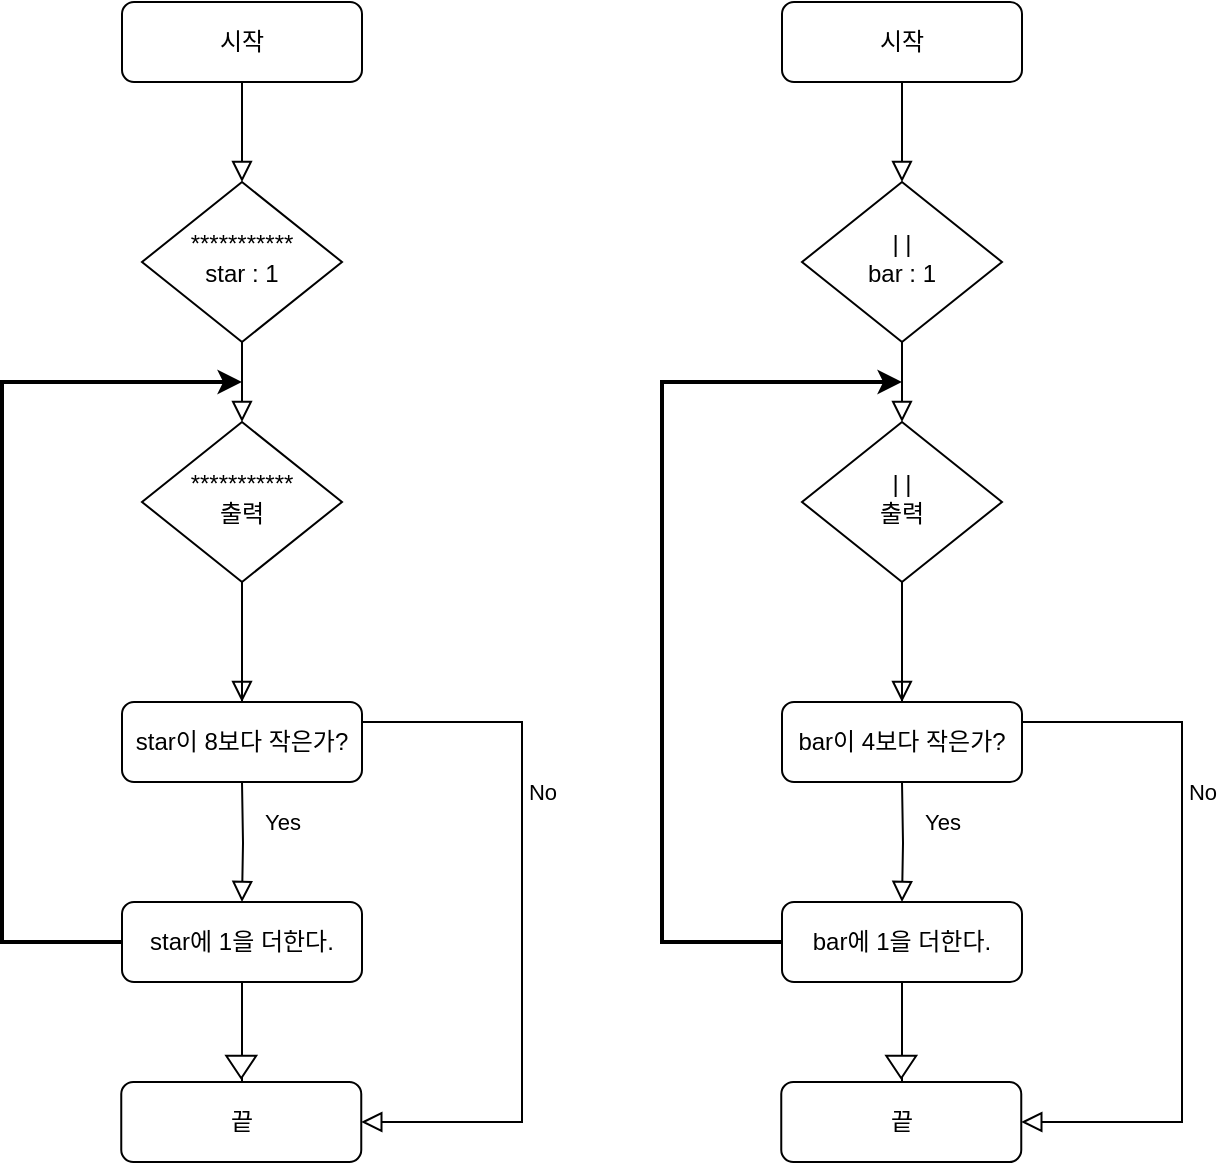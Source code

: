 <mxfile version="17.4.4" type="device"><diagram id="C5RBs43oDa-KdzZeNtuy" name="Page-1"><mxGraphModel dx="1127" dy="764" grid="1" gridSize="10" guides="1" tooltips="1" connect="1" arrows="1" fold="1" page="1" pageScale="1" pageWidth="827" pageHeight="1169" math="0" shadow="0"><root><mxCell id="WIyWlLk6GJQsqaUBKTNV-0"/><mxCell id="WIyWlLk6GJQsqaUBKTNV-1" parent="WIyWlLk6GJQsqaUBKTNV-0"/><mxCell id="WIyWlLk6GJQsqaUBKTNV-2" value="" style="rounded=0;html=1;jettySize=auto;orthogonalLoop=1;fontSize=11;endArrow=block;endFill=0;endSize=8;strokeWidth=1;shadow=0;labelBackgroundColor=none;edgeStyle=orthogonalEdgeStyle;" parent="WIyWlLk6GJQsqaUBKTNV-1" source="WIyWlLk6GJQsqaUBKTNV-3" target="WIyWlLk6GJQsqaUBKTNV-6" edge="1"><mxGeometry relative="1" as="geometry"/></mxCell><mxCell id="WIyWlLk6GJQsqaUBKTNV-3" value="시작" style="rounded=1;whiteSpace=wrap;html=1;fontSize=12;glass=0;strokeWidth=1;shadow=0;" parent="WIyWlLk6GJQsqaUBKTNV-1" vertex="1"><mxGeometry x="160" y="80" width="120" height="40" as="geometry"/></mxCell><mxCell id="WIyWlLk6GJQsqaUBKTNV-4" value="" style="rounded=0;html=1;jettySize=auto;orthogonalLoop=1;fontSize=11;endArrow=block;endFill=0;endSize=8;strokeWidth=1;shadow=0;labelBackgroundColor=none;edgeStyle=orthogonalEdgeStyle;" parent="WIyWlLk6GJQsqaUBKTNV-1" source="WIyWlLk6GJQsqaUBKTNV-6" target="WIyWlLk6GJQsqaUBKTNV-10" edge="1"><mxGeometry x="1" y="210" relative="1" as="geometry"><mxPoint x="-20" y="90" as="offset"/></mxGeometry></mxCell><mxCell id="WIyWlLk6GJQsqaUBKTNV-6" value="***********&lt;br&gt;star : 1" style="rhombus;whiteSpace=wrap;html=1;shadow=0;fontFamily=Helvetica;fontSize=12;align=center;strokeWidth=1;spacing=6;spacingTop=-4;" parent="WIyWlLk6GJQsqaUBKTNV-1" vertex="1"><mxGeometry x="170" y="170" width="100" height="80" as="geometry"/></mxCell><mxCell id="WIyWlLk6GJQsqaUBKTNV-8" value="" style="rounded=0;html=1;jettySize=auto;orthogonalLoop=1;fontSize=11;endArrow=block;endFill=0;endSize=8;strokeWidth=1;shadow=0;labelBackgroundColor=none;edgeStyle=orthogonalEdgeStyle;" parent="WIyWlLk6GJQsqaUBKTNV-1" source="WIyWlLk6GJQsqaUBKTNV-10" target="WIyWlLk6GJQsqaUBKTNV-11" edge="1"><mxGeometry x="0.333" y="20" relative="1" as="geometry"><mxPoint as="offset"/></mxGeometry></mxCell><mxCell id="WIyWlLk6GJQsqaUBKTNV-9" value="No" style="edgeStyle=orthogonalEdgeStyle;rounded=0;html=1;jettySize=auto;orthogonalLoop=1;fontSize=11;endArrow=block;endFill=0;endSize=8;strokeWidth=1;shadow=0;labelBackgroundColor=none;" parent="WIyWlLk6GJQsqaUBKTNV-1" source="WIyWlLk6GJQsqaUBKTNV-10" target="WIyWlLk6GJQsqaUBKTNV-12" edge="1"><mxGeometry y="10" relative="1" as="geometry"><mxPoint as="offset"/><Array as="points"><mxPoint x="220" y="440"/><mxPoint x="360" y="440"/><mxPoint x="360" y="640"/></Array></mxGeometry></mxCell><mxCell id="WIyWlLk6GJQsqaUBKTNV-10" value="***********&lt;br&gt;출력" style="rhombus;whiteSpace=wrap;html=1;shadow=0;fontFamily=Helvetica;fontSize=12;align=center;strokeWidth=1;spacing=6;spacingTop=-4;" parent="WIyWlLk6GJQsqaUBKTNV-1" vertex="1"><mxGeometry x="170" y="290" width="100" height="80" as="geometry"/></mxCell><mxCell id="WIyWlLk6GJQsqaUBKTNV-11" value="star이 8보다 작은가?" style="rounded=1;whiteSpace=wrap;html=1;fontSize=12;glass=0;strokeWidth=1;shadow=0;" parent="WIyWlLk6GJQsqaUBKTNV-1" vertex="1"><mxGeometry x="160" y="430" width="120" height="40" as="geometry"/></mxCell><mxCell id="WIyWlLk6GJQsqaUBKTNV-12" value="끝" style="rounded=1;whiteSpace=wrap;html=1;fontSize=12;glass=0;strokeWidth=1;shadow=0;" parent="WIyWlLk6GJQsqaUBKTNV-1" vertex="1"><mxGeometry x="159.63" y="620" width="120" height="40" as="geometry"/></mxCell><mxCell id="zq91iKX9Uk32ijeLHyA4-0" value="Yes" style="rounded=0;html=1;jettySize=auto;orthogonalLoop=1;fontSize=11;endArrow=block;endFill=0;endSize=8;strokeWidth=1;shadow=0;labelBackgroundColor=none;edgeStyle=orthogonalEdgeStyle;" edge="1" parent="WIyWlLk6GJQsqaUBKTNV-1" target="zq91iKX9Uk32ijeLHyA4-1"><mxGeometry x="-0.333" y="20" relative="1" as="geometry"><mxPoint as="offset"/><mxPoint x="220" y="470" as="sourcePoint"/></mxGeometry></mxCell><mxCell id="zq91iKX9Uk32ijeLHyA4-1" value="star에 1을 더한다." style="rounded=1;whiteSpace=wrap;html=1;fontSize=12;glass=0;strokeWidth=1;shadow=0;" vertex="1" parent="WIyWlLk6GJQsqaUBKTNV-1"><mxGeometry x="160" y="530" width="120" height="40" as="geometry"/></mxCell><mxCell id="zq91iKX9Uk32ijeLHyA4-4" style="edgeStyle=orthogonalEdgeStyle;rounded=0;orthogonalLoop=1;jettySize=auto;html=1;exitX=1;exitY=0;exitDx=0;exitDy=0;exitPerimeter=0;strokeWidth=2;" edge="1" parent="WIyWlLk6GJQsqaUBKTNV-1" source="zq91iKX9Uk32ijeLHyA4-2"><mxGeometry relative="1" as="geometry"><mxPoint x="220" y="270" as="targetPoint"/><Array as="points"><mxPoint x="180" y="270"/><mxPoint x="180" y="270"/></Array></mxGeometry></mxCell><mxCell id="zq91iKX9Uk32ijeLHyA4-2" value="" style="strokeWidth=2;html=1;shape=mxgraph.flowchart.annotation_1;align=left;pointerEvents=1;" vertex="1" parent="WIyWlLk6GJQsqaUBKTNV-1"><mxGeometry x="100" y="270" width="60" height="280" as="geometry"/></mxCell><mxCell id="zq91iKX9Uk32ijeLHyA4-5" value="" style="line;strokeWidth=1;direction=south;html=1;" vertex="1" parent="WIyWlLk6GJQsqaUBKTNV-1"><mxGeometry x="215" y="570" width="10" height="50" as="geometry"/></mxCell><mxCell id="zq91iKX9Uk32ijeLHyA4-6" value="" style="triangle;whiteSpace=wrap;html=1;strokeWidth=1;rotation=90;" vertex="1" parent="WIyWlLk6GJQsqaUBKTNV-1"><mxGeometry x="214" y="605" width="11.25" height="15" as="geometry"/></mxCell><mxCell id="zq91iKX9Uk32ijeLHyA4-8" value="" style="rounded=0;html=1;jettySize=auto;orthogonalLoop=1;fontSize=11;endArrow=block;endFill=0;endSize=8;strokeWidth=1;shadow=0;labelBackgroundColor=none;edgeStyle=orthogonalEdgeStyle;" edge="1" parent="WIyWlLk6GJQsqaUBKTNV-1" source="zq91iKX9Uk32ijeLHyA4-9" target="zq91iKX9Uk32ijeLHyA4-11"><mxGeometry relative="1" as="geometry"/></mxCell><mxCell id="zq91iKX9Uk32ijeLHyA4-9" value="시작" style="rounded=1;whiteSpace=wrap;html=1;fontSize=12;glass=0;strokeWidth=1;shadow=0;" vertex="1" parent="WIyWlLk6GJQsqaUBKTNV-1"><mxGeometry x="490" y="80" width="120" height="40" as="geometry"/></mxCell><mxCell id="zq91iKX9Uk32ijeLHyA4-10" value="" style="rounded=0;html=1;jettySize=auto;orthogonalLoop=1;fontSize=11;endArrow=block;endFill=0;endSize=8;strokeWidth=1;shadow=0;labelBackgroundColor=none;edgeStyle=orthogonalEdgeStyle;" edge="1" parent="WIyWlLk6GJQsqaUBKTNV-1" source="zq91iKX9Uk32ijeLHyA4-11" target="zq91iKX9Uk32ijeLHyA4-14"><mxGeometry x="1" y="210" relative="1" as="geometry"><mxPoint x="-20" y="90" as="offset"/></mxGeometry></mxCell><mxCell id="zq91iKX9Uk32ijeLHyA4-11" value="| |&lt;br&gt;bar : 1" style="rhombus;whiteSpace=wrap;html=1;shadow=0;fontFamily=Helvetica;fontSize=12;align=center;strokeWidth=1;spacing=6;spacingTop=-4;" vertex="1" parent="WIyWlLk6GJQsqaUBKTNV-1"><mxGeometry x="500" y="170" width="100" height="80" as="geometry"/></mxCell><mxCell id="zq91iKX9Uk32ijeLHyA4-12" value="" style="rounded=0;html=1;jettySize=auto;orthogonalLoop=1;fontSize=11;endArrow=block;endFill=0;endSize=8;strokeWidth=1;shadow=0;labelBackgroundColor=none;edgeStyle=orthogonalEdgeStyle;" edge="1" parent="WIyWlLk6GJQsqaUBKTNV-1" source="zq91iKX9Uk32ijeLHyA4-14" target="zq91iKX9Uk32ijeLHyA4-15"><mxGeometry x="0.333" y="20" relative="1" as="geometry"><mxPoint as="offset"/></mxGeometry></mxCell><mxCell id="zq91iKX9Uk32ijeLHyA4-13" value="No" style="edgeStyle=orthogonalEdgeStyle;rounded=0;html=1;jettySize=auto;orthogonalLoop=1;fontSize=11;endArrow=block;endFill=0;endSize=8;strokeWidth=1;shadow=0;labelBackgroundColor=none;" edge="1" parent="WIyWlLk6GJQsqaUBKTNV-1" source="zq91iKX9Uk32ijeLHyA4-14" target="zq91iKX9Uk32ijeLHyA4-16"><mxGeometry y="10" relative="1" as="geometry"><mxPoint as="offset"/><Array as="points"><mxPoint x="550" y="440"/><mxPoint x="690" y="440"/><mxPoint x="690" y="640"/></Array></mxGeometry></mxCell><mxCell id="zq91iKX9Uk32ijeLHyA4-14" value="| |&lt;br&gt;출력" style="rhombus;whiteSpace=wrap;html=1;shadow=0;fontFamily=Helvetica;fontSize=12;align=center;strokeWidth=1;spacing=6;spacingTop=-4;" vertex="1" parent="WIyWlLk6GJQsqaUBKTNV-1"><mxGeometry x="500" y="290" width="100" height="80" as="geometry"/></mxCell><mxCell id="zq91iKX9Uk32ijeLHyA4-15" value="bar이 4보다 작은가?" style="rounded=1;whiteSpace=wrap;html=1;fontSize=12;glass=0;strokeWidth=1;shadow=0;" vertex="1" parent="WIyWlLk6GJQsqaUBKTNV-1"><mxGeometry x="490" y="430" width="120" height="40" as="geometry"/></mxCell><mxCell id="zq91iKX9Uk32ijeLHyA4-16" value="끝" style="rounded=1;whiteSpace=wrap;html=1;fontSize=12;glass=0;strokeWidth=1;shadow=0;" vertex="1" parent="WIyWlLk6GJQsqaUBKTNV-1"><mxGeometry x="489.63" y="620" width="120" height="40" as="geometry"/></mxCell><mxCell id="zq91iKX9Uk32ijeLHyA4-17" value="Yes" style="rounded=0;html=1;jettySize=auto;orthogonalLoop=1;fontSize=11;endArrow=block;endFill=0;endSize=8;strokeWidth=1;shadow=0;labelBackgroundColor=none;edgeStyle=orthogonalEdgeStyle;" edge="1" parent="WIyWlLk6GJQsqaUBKTNV-1" target="zq91iKX9Uk32ijeLHyA4-18"><mxGeometry x="-0.333" y="20" relative="1" as="geometry"><mxPoint as="offset"/><mxPoint x="550" y="470" as="sourcePoint"/></mxGeometry></mxCell><mxCell id="zq91iKX9Uk32ijeLHyA4-18" value="bar에 1을 더한다." style="rounded=1;whiteSpace=wrap;html=1;fontSize=12;glass=0;strokeWidth=1;shadow=0;" vertex="1" parent="WIyWlLk6GJQsqaUBKTNV-1"><mxGeometry x="490" y="530" width="120" height="40" as="geometry"/></mxCell><mxCell id="zq91iKX9Uk32ijeLHyA4-19" style="edgeStyle=orthogonalEdgeStyle;rounded=0;orthogonalLoop=1;jettySize=auto;html=1;exitX=1;exitY=0;exitDx=0;exitDy=0;exitPerimeter=0;strokeWidth=2;" edge="1" parent="WIyWlLk6GJQsqaUBKTNV-1" source="zq91iKX9Uk32ijeLHyA4-20"><mxGeometry relative="1" as="geometry"><mxPoint x="550" y="270" as="targetPoint"/><Array as="points"><mxPoint x="510" y="270"/><mxPoint x="510" y="270"/></Array></mxGeometry></mxCell><mxCell id="zq91iKX9Uk32ijeLHyA4-20" value="" style="strokeWidth=2;html=1;shape=mxgraph.flowchart.annotation_1;align=left;pointerEvents=1;" vertex="1" parent="WIyWlLk6GJQsqaUBKTNV-1"><mxGeometry x="430" y="270" width="60" height="280" as="geometry"/></mxCell><mxCell id="zq91iKX9Uk32ijeLHyA4-21" value="" style="line;strokeWidth=1;direction=south;html=1;" vertex="1" parent="WIyWlLk6GJQsqaUBKTNV-1"><mxGeometry x="545" y="570" width="10" height="50" as="geometry"/></mxCell><mxCell id="zq91iKX9Uk32ijeLHyA4-22" value="" style="triangle;whiteSpace=wrap;html=1;strokeWidth=1;rotation=90;" vertex="1" parent="WIyWlLk6GJQsqaUBKTNV-1"><mxGeometry x="544" y="605" width="11.25" height="15" as="geometry"/></mxCell></root></mxGraphModel></diagram></mxfile>